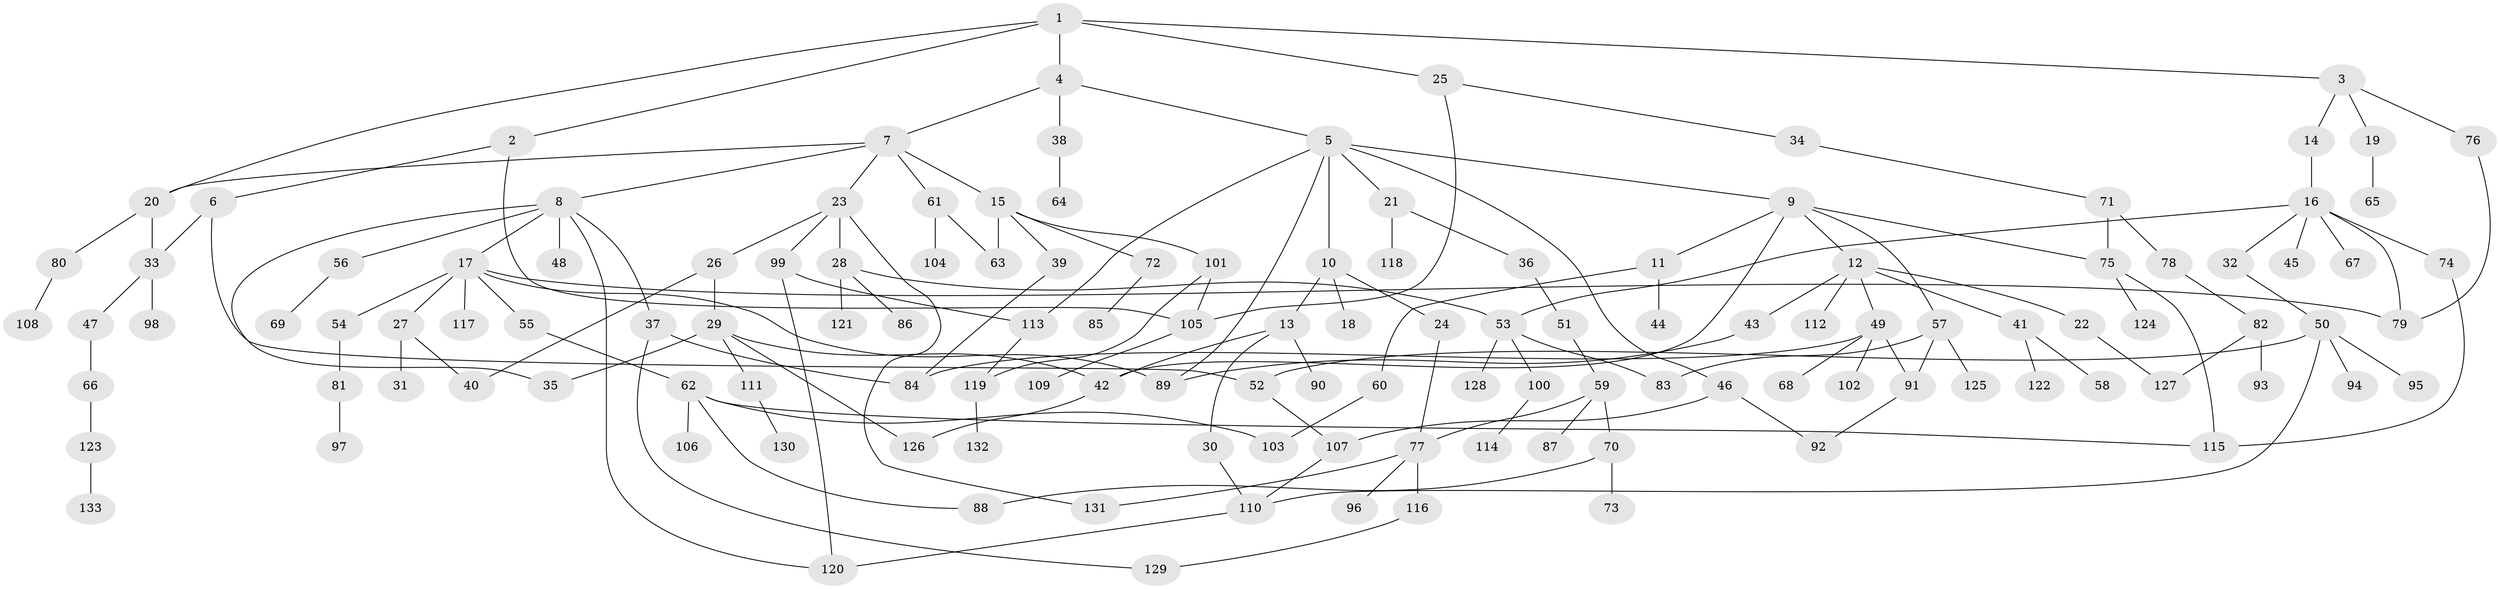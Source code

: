 // coarse degree distribution, {6: 0.05434782608695652, 3: 0.15217391304347827, 4: 0.08695652173913043, 7: 0.03260869565217391, 8: 0.021739130434782608, 2: 0.25, 5: 0.07608695652173914, 1: 0.32608695652173914}
// Generated by graph-tools (version 1.1) at 2025/41/03/06/25 10:41:27]
// undirected, 133 vertices, 169 edges
graph export_dot {
graph [start="1"]
  node [color=gray90,style=filled];
  1;
  2;
  3;
  4;
  5;
  6;
  7;
  8;
  9;
  10;
  11;
  12;
  13;
  14;
  15;
  16;
  17;
  18;
  19;
  20;
  21;
  22;
  23;
  24;
  25;
  26;
  27;
  28;
  29;
  30;
  31;
  32;
  33;
  34;
  35;
  36;
  37;
  38;
  39;
  40;
  41;
  42;
  43;
  44;
  45;
  46;
  47;
  48;
  49;
  50;
  51;
  52;
  53;
  54;
  55;
  56;
  57;
  58;
  59;
  60;
  61;
  62;
  63;
  64;
  65;
  66;
  67;
  68;
  69;
  70;
  71;
  72;
  73;
  74;
  75;
  76;
  77;
  78;
  79;
  80;
  81;
  82;
  83;
  84;
  85;
  86;
  87;
  88;
  89;
  90;
  91;
  92;
  93;
  94;
  95;
  96;
  97;
  98;
  99;
  100;
  101;
  102;
  103;
  104;
  105;
  106;
  107;
  108;
  109;
  110;
  111;
  112;
  113;
  114;
  115;
  116;
  117;
  118;
  119;
  120;
  121;
  122;
  123;
  124;
  125;
  126;
  127;
  128;
  129;
  130;
  131;
  132;
  133;
  1 -- 2;
  1 -- 3;
  1 -- 4;
  1 -- 20;
  1 -- 25;
  2 -- 6;
  2 -- 105;
  3 -- 14;
  3 -- 19;
  3 -- 76;
  4 -- 5;
  4 -- 7;
  4 -- 38;
  5 -- 9;
  5 -- 10;
  5 -- 21;
  5 -- 46;
  5 -- 113;
  5 -- 89;
  6 -- 52;
  6 -- 33;
  7 -- 8;
  7 -- 15;
  7 -- 23;
  7 -- 61;
  7 -- 20;
  8 -- 17;
  8 -- 37;
  8 -- 48;
  8 -- 56;
  8 -- 120;
  8 -- 35;
  9 -- 11;
  9 -- 12;
  9 -- 42;
  9 -- 57;
  9 -- 75;
  10 -- 13;
  10 -- 18;
  10 -- 24;
  11 -- 44;
  11 -- 60;
  12 -- 22;
  12 -- 41;
  12 -- 43;
  12 -- 49;
  12 -- 112;
  13 -- 30;
  13 -- 90;
  13 -- 42;
  14 -- 16;
  15 -- 39;
  15 -- 72;
  15 -- 101;
  15 -- 63;
  16 -- 32;
  16 -- 45;
  16 -- 67;
  16 -- 74;
  16 -- 53;
  16 -- 79;
  17 -- 27;
  17 -- 54;
  17 -- 55;
  17 -- 89;
  17 -- 117;
  17 -- 79;
  19 -- 65;
  20 -- 33;
  20 -- 80;
  21 -- 36;
  21 -- 118;
  22 -- 127;
  23 -- 26;
  23 -- 28;
  23 -- 99;
  23 -- 131;
  24 -- 77;
  25 -- 34;
  25 -- 105;
  26 -- 29;
  26 -- 40;
  27 -- 31;
  27 -- 40;
  28 -- 53;
  28 -- 86;
  28 -- 121;
  29 -- 35;
  29 -- 111;
  29 -- 42;
  29 -- 126;
  30 -- 110;
  32 -- 50;
  33 -- 47;
  33 -- 98;
  34 -- 71;
  36 -- 51;
  37 -- 129;
  37 -- 84;
  38 -- 64;
  39 -- 84;
  41 -- 58;
  41 -- 122;
  42 -- 126;
  43 -- 89;
  46 -- 92;
  46 -- 107;
  47 -- 66;
  49 -- 68;
  49 -- 84;
  49 -- 102;
  49 -- 91;
  50 -- 94;
  50 -- 95;
  50 -- 110;
  50 -- 52;
  51 -- 59;
  52 -- 107;
  53 -- 100;
  53 -- 128;
  53 -- 83;
  54 -- 81;
  55 -- 62;
  56 -- 69;
  57 -- 83;
  57 -- 91;
  57 -- 125;
  59 -- 70;
  59 -- 77;
  59 -- 87;
  60 -- 103;
  61 -- 63;
  61 -- 104;
  62 -- 106;
  62 -- 103;
  62 -- 88;
  62 -- 115;
  66 -- 123;
  70 -- 73;
  70 -- 88;
  71 -- 78;
  71 -- 75;
  72 -- 85;
  74 -- 115;
  75 -- 124;
  75 -- 115;
  76 -- 79;
  77 -- 96;
  77 -- 116;
  77 -- 131;
  78 -- 82;
  80 -- 108;
  81 -- 97;
  82 -- 93;
  82 -- 127;
  91 -- 92;
  99 -- 113;
  99 -- 120;
  100 -- 114;
  101 -- 119;
  101 -- 105;
  105 -- 109;
  107 -- 110;
  110 -- 120;
  111 -- 130;
  113 -- 119;
  116 -- 129;
  119 -- 132;
  123 -- 133;
}
